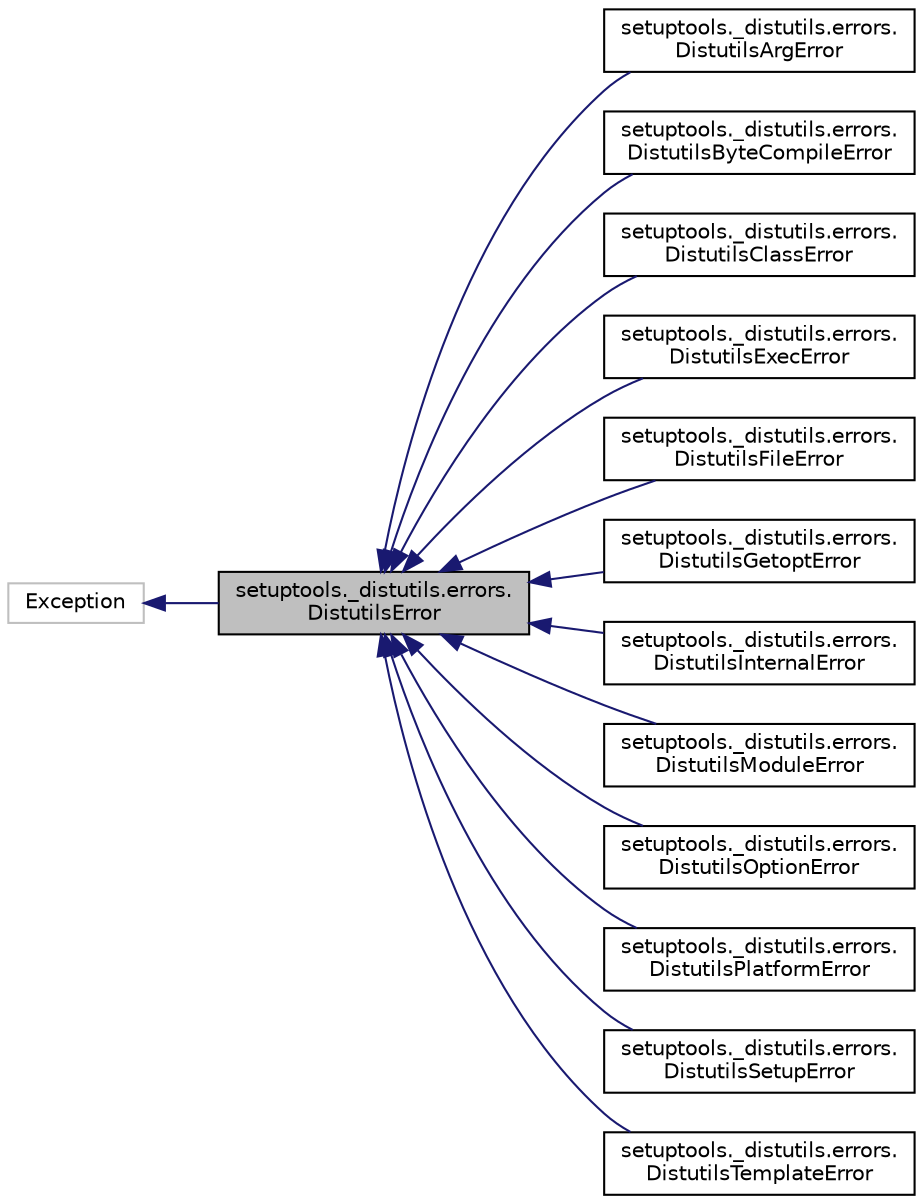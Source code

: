 digraph "setuptools._distutils.errors.DistutilsError"
{
 // LATEX_PDF_SIZE
  edge [fontname="Helvetica",fontsize="10",labelfontname="Helvetica",labelfontsize="10"];
  node [fontname="Helvetica",fontsize="10",shape=record];
  rankdir="LR";
  Node1 [label="setuptools._distutils.errors.\lDistutilsError",height=0.2,width=0.4,color="black", fillcolor="grey75", style="filled", fontcolor="black",tooltip=" "];
  Node2 -> Node1 [dir="back",color="midnightblue",fontsize="10",style="solid"];
  Node2 [label="Exception",height=0.2,width=0.4,color="grey75", fillcolor="white", style="filled",tooltip=" "];
  Node1 -> Node3 [dir="back",color="midnightblue",fontsize="10",style="solid"];
  Node3 [label="setuptools._distutils.errors.\lDistutilsArgError",height=0.2,width=0.4,color="black", fillcolor="white", style="filled",URL="$classsetuptools_1_1__distutils_1_1errors_1_1_distutils_arg_error.html",tooltip=" "];
  Node1 -> Node4 [dir="back",color="midnightblue",fontsize="10",style="solid"];
  Node4 [label="setuptools._distutils.errors.\lDistutilsByteCompileError",height=0.2,width=0.4,color="black", fillcolor="white", style="filled",URL="$classsetuptools_1_1__distutils_1_1errors_1_1_distutils_byte_compile_error.html",tooltip=" "];
  Node1 -> Node5 [dir="back",color="midnightblue",fontsize="10",style="solid"];
  Node5 [label="setuptools._distutils.errors.\lDistutilsClassError",height=0.2,width=0.4,color="black", fillcolor="white", style="filled",URL="$classsetuptools_1_1__distutils_1_1errors_1_1_distutils_class_error.html",tooltip=" "];
  Node1 -> Node6 [dir="back",color="midnightblue",fontsize="10",style="solid"];
  Node6 [label="setuptools._distutils.errors.\lDistutilsExecError",height=0.2,width=0.4,color="black", fillcolor="white", style="filled",URL="$classsetuptools_1_1__distutils_1_1errors_1_1_distutils_exec_error.html",tooltip=" "];
  Node1 -> Node7 [dir="back",color="midnightblue",fontsize="10",style="solid"];
  Node7 [label="setuptools._distutils.errors.\lDistutilsFileError",height=0.2,width=0.4,color="black", fillcolor="white", style="filled",URL="$classsetuptools_1_1__distutils_1_1errors_1_1_distutils_file_error.html",tooltip=" "];
  Node1 -> Node8 [dir="back",color="midnightblue",fontsize="10",style="solid"];
  Node8 [label="setuptools._distutils.errors.\lDistutilsGetoptError",height=0.2,width=0.4,color="black", fillcolor="white", style="filled",URL="$classsetuptools_1_1__distutils_1_1errors_1_1_distutils_getopt_error.html",tooltip=" "];
  Node1 -> Node9 [dir="back",color="midnightblue",fontsize="10",style="solid"];
  Node9 [label="setuptools._distutils.errors.\lDistutilsInternalError",height=0.2,width=0.4,color="black", fillcolor="white", style="filled",URL="$classsetuptools_1_1__distutils_1_1errors_1_1_distutils_internal_error.html",tooltip=" "];
  Node1 -> Node10 [dir="back",color="midnightblue",fontsize="10",style="solid"];
  Node10 [label="setuptools._distutils.errors.\lDistutilsModuleError",height=0.2,width=0.4,color="black", fillcolor="white", style="filled",URL="$classsetuptools_1_1__distutils_1_1errors_1_1_distutils_module_error.html",tooltip=" "];
  Node1 -> Node11 [dir="back",color="midnightblue",fontsize="10",style="solid"];
  Node11 [label="setuptools._distutils.errors.\lDistutilsOptionError",height=0.2,width=0.4,color="black", fillcolor="white", style="filled",URL="$classsetuptools_1_1__distutils_1_1errors_1_1_distutils_option_error.html",tooltip=" "];
  Node1 -> Node12 [dir="back",color="midnightblue",fontsize="10",style="solid"];
  Node12 [label="setuptools._distutils.errors.\lDistutilsPlatformError",height=0.2,width=0.4,color="black", fillcolor="white", style="filled",URL="$classsetuptools_1_1__distutils_1_1errors_1_1_distutils_platform_error.html",tooltip=" "];
  Node1 -> Node13 [dir="back",color="midnightblue",fontsize="10",style="solid"];
  Node13 [label="setuptools._distutils.errors.\lDistutilsSetupError",height=0.2,width=0.4,color="black", fillcolor="white", style="filled",URL="$classsetuptools_1_1__distutils_1_1errors_1_1_distutils_setup_error.html",tooltip=" "];
  Node1 -> Node14 [dir="back",color="midnightblue",fontsize="10",style="solid"];
  Node14 [label="setuptools._distutils.errors.\lDistutilsTemplateError",height=0.2,width=0.4,color="black", fillcolor="white", style="filled",URL="$classsetuptools_1_1__distutils_1_1errors_1_1_distutils_template_error.html",tooltip=" "];
}
